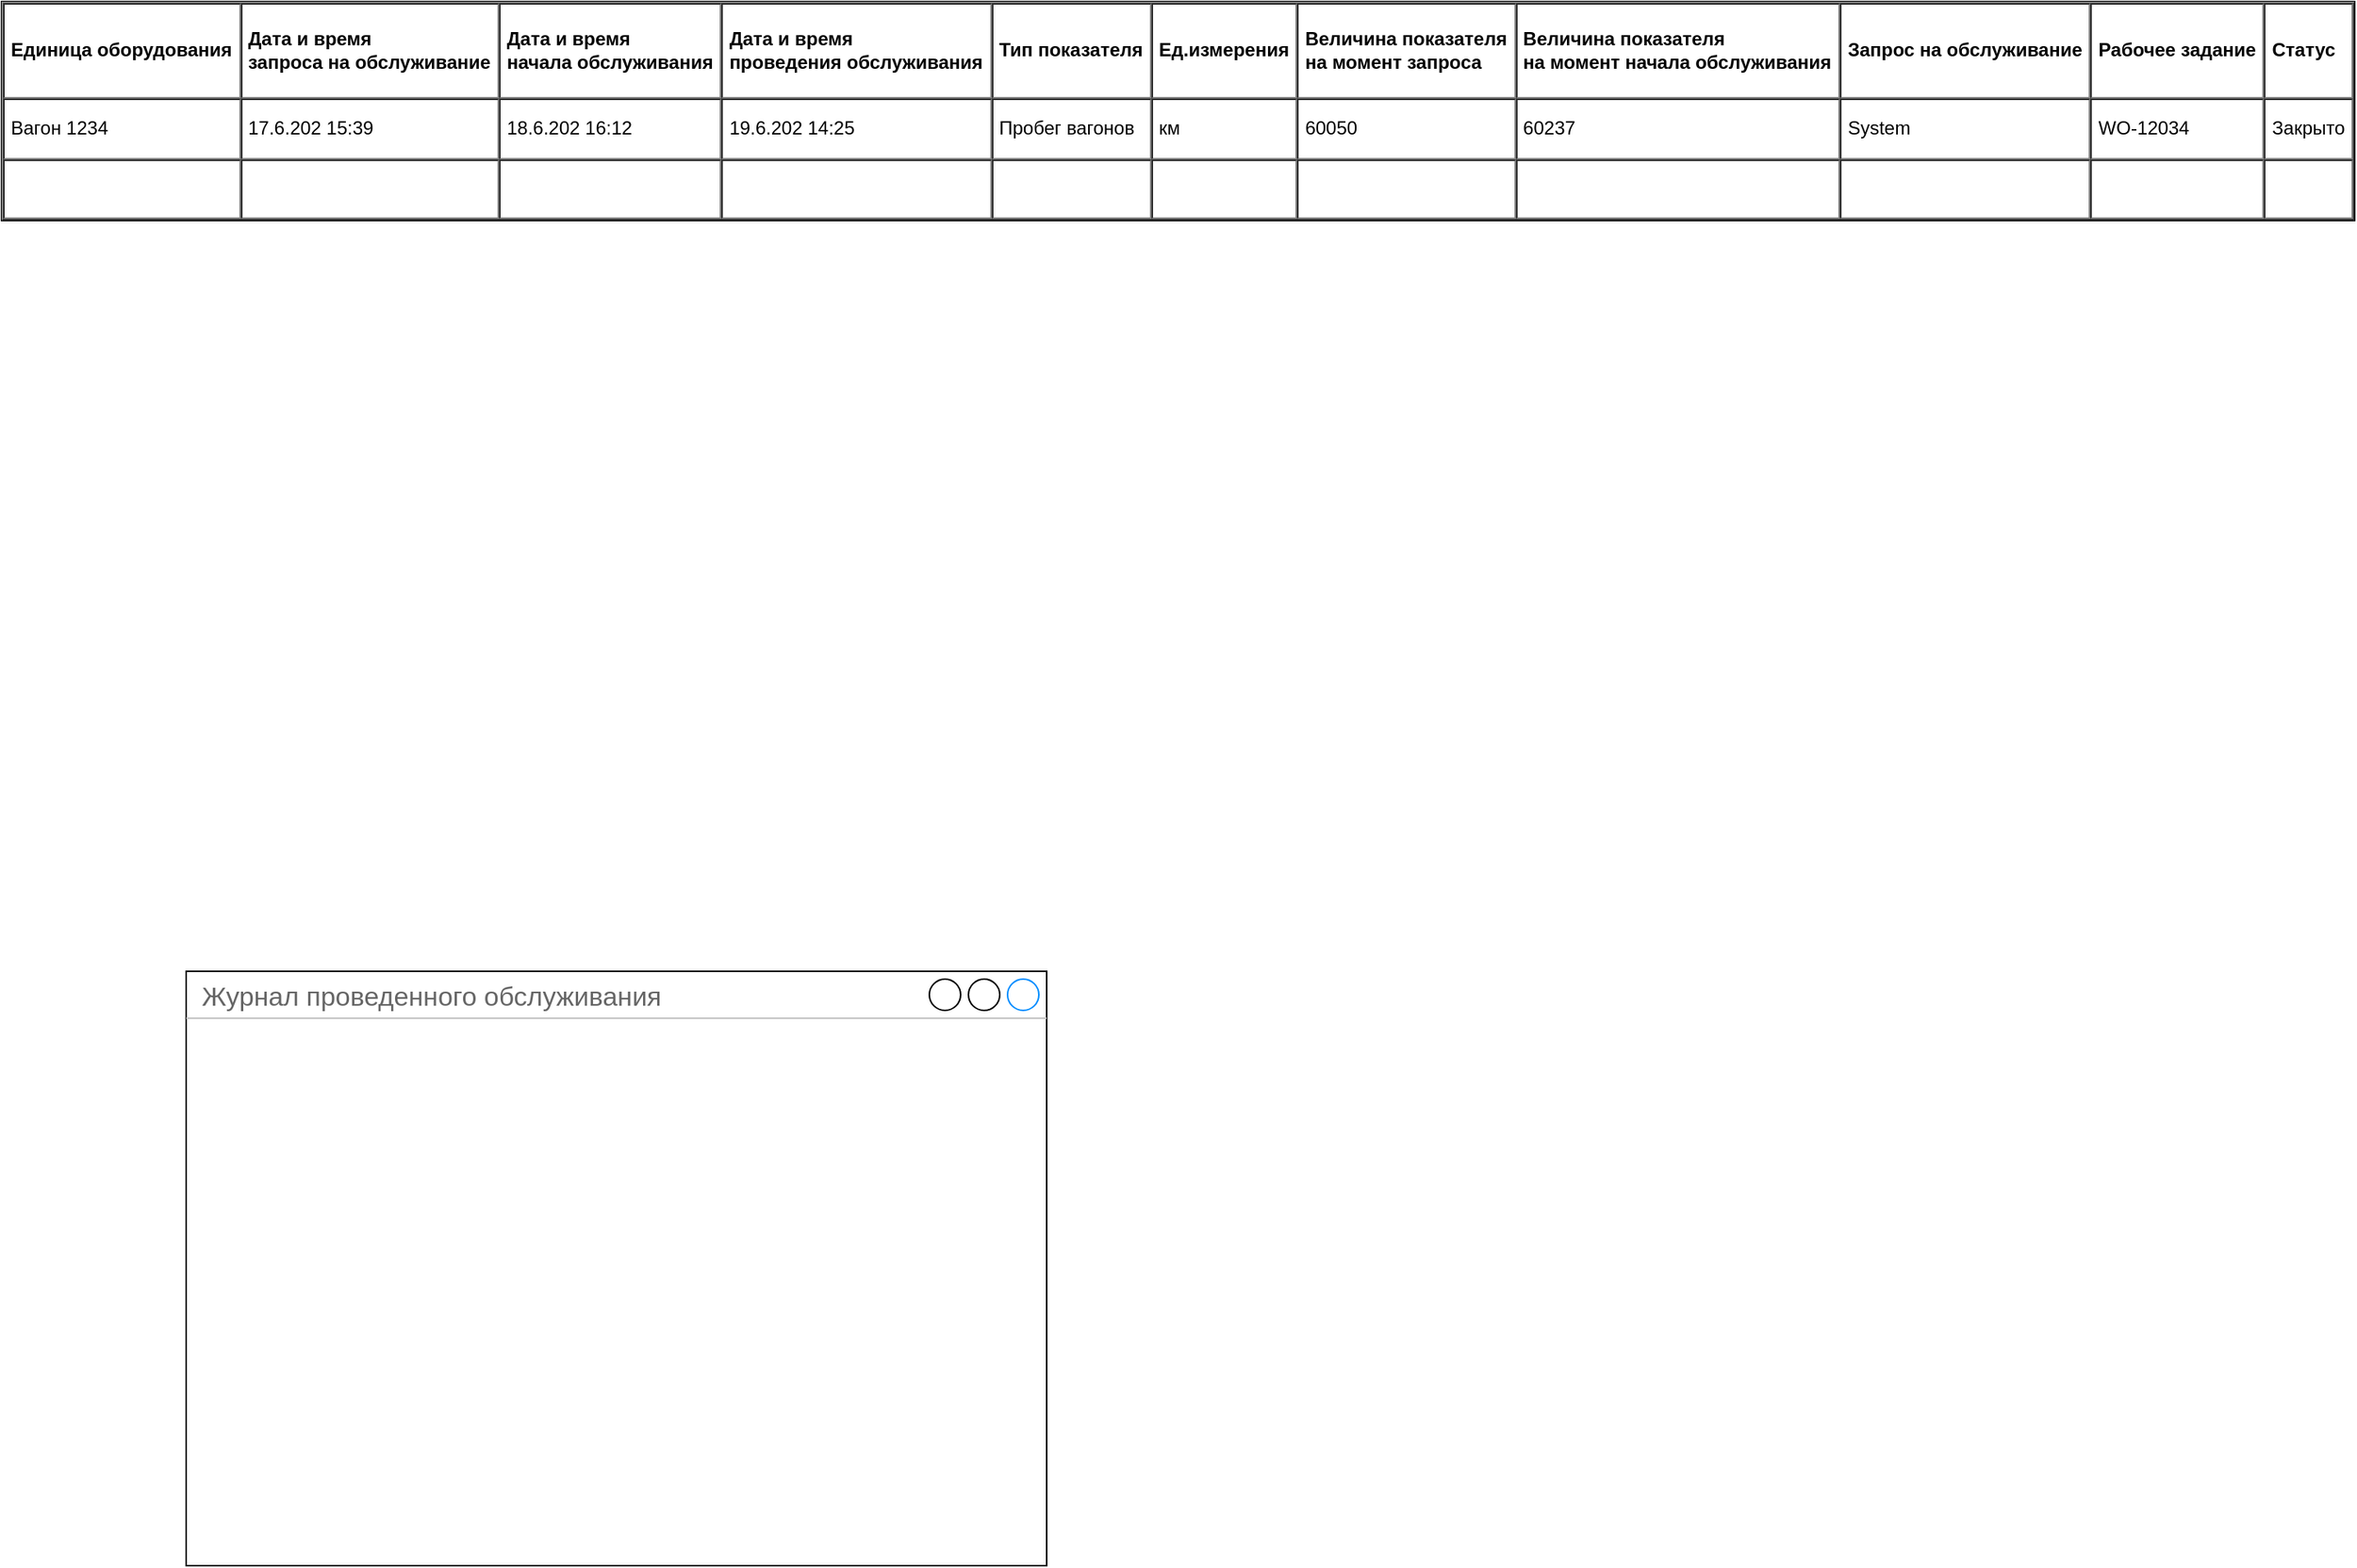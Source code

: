 <mxfile version="20.0.1" type="github">
  <diagram id="x_Choa2Ftm9cdcussSz6" name="Page-1">
    <mxGraphModel dx="713" dy="1572" grid="1" gridSize="10" guides="1" tooltips="1" connect="1" arrows="1" fold="1" page="1" pageScale="1" pageWidth="827" pageHeight="1169" math="0" shadow="0">
      <root>
        <mxCell id="0" />
        <mxCell id="1" parent="0" />
        <mxCell id="EGYxSZZa9hH6IiNAbMdY-1" value="Журнал проведенного обслуживания" style="strokeWidth=1;shadow=0;dashed=0;align=center;html=1;shape=mxgraph.mockup.containers.window;align=left;verticalAlign=top;spacingLeft=8;strokeColor2=#008cff;strokeColor3=#c4c4c4;fontColor=#666666;mainText=;fontSize=17;labelBackgroundColor=none;" vertex="1" parent="1">
          <mxGeometry x="139" y="470" width="550" height="380" as="geometry" />
        </mxCell>
        <mxCell id="EGYxSZZa9hH6IiNAbMdY-2" value="&lt;table cellpadding=&quot;4&quot; cellspacing=&quot;0&quot; border=&quot;1&quot; style=&quot;font-size:1em;width:100%;height:100%;&quot;&gt;&lt;tbody&gt;&lt;tr&gt;&lt;th&gt;Единица оборудования&lt;/th&gt;&lt;td&gt;&lt;b&gt;Дата и время &lt;br&gt;запроса на обслуживание&lt;/b&gt;&lt;/td&gt;&lt;td&gt;&lt;b&gt;Дата и время&lt;/b&gt;&lt;br&gt;&lt;b&gt;начала обслуживания&lt;/b&gt;&lt;/td&gt;&lt;th&gt;Дата и время &lt;br&gt;проведения обслуживания&lt;/th&gt;&lt;td&gt;&lt;b&gt;Тип показателя&lt;/b&gt;&lt;/td&gt;&lt;td&gt;&lt;b&gt;Ед.измерения&lt;/b&gt;&lt;/td&gt;&lt;td&gt;&lt;b&gt;Величина показателя&lt;br&gt;на момент запроса&lt;/b&gt;&lt;/td&gt;&lt;td&gt;&lt;b&gt;Величина показателя&lt;br&gt;на момент начала обслуживания&lt;/b&gt;&lt;/td&gt;&lt;td&gt;&lt;b&gt;Запрос на обслуживание&lt;/b&gt;&lt;/td&gt;&lt;td&gt;&lt;b&gt;Рабочее задание&lt;/b&gt;&lt;/td&gt;&lt;td&gt;&lt;b&gt;Статус&lt;/b&gt;&lt;/td&gt;&lt;/tr&gt;&lt;tr&gt;&lt;td&gt;Вагон 1234&lt;/td&gt;&lt;td&gt;17.6.202 15:39&lt;/td&gt;&lt;td&gt;18.6.202 16:12&lt;/td&gt;&lt;td&gt;19.6.202 14:25&amp;nbsp;&lt;/td&gt;&lt;td&gt;Пробег вагонов&lt;/td&gt;&lt;td&gt;км&lt;/td&gt;&lt;td&gt;60050&lt;/td&gt;&lt;td&gt;60237&lt;/td&gt;&lt;td&gt;System&lt;/td&gt;&lt;td&gt;WO-12034&lt;/td&gt;&lt;td&gt;Закрыто&lt;/td&gt;&lt;/tr&gt;&lt;tr&gt;&lt;td&gt;&lt;/td&gt;&lt;td&gt;&lt;br&gt;&lt;/td&gt;&lt;td&gt;&lt;br&gt;&lt;/td&gt;&lt;td&gt;&lt;/td&gt;&lt;td&gt;&lt;br&gt;&lt;/td&gt;&lt;td&gt;&lt;br&gt;&lt;/td&gt;&lt;td&gt;&lt;br&gt;&lt;/td&gt;&lt;td&gt;&lt;br&gt;&lt;/td&gt;&lt;td&gt;&lt;br&gt;&lt;/td&gt;&lt;td&gt;&lt;br&gt;&lt;/td&gt;&lt;td&gt;&lt;br&gt;&lt;/td&gt;&lt;/tr&gt;&lt;/tbody&gt;&lt;/table&gt; " style="verticalAlign=top;align=left;overflow=fill;fontSize=12;fontFamily=Helvetica;html=1" vertex="1" parent="1">
          <mxGeometry x="21" y="-150" width="1504" height="140" as="geometry" />
        </mxCell>
      </root>
    </mxGraphModel>
  </diagram>
</mxfile>
